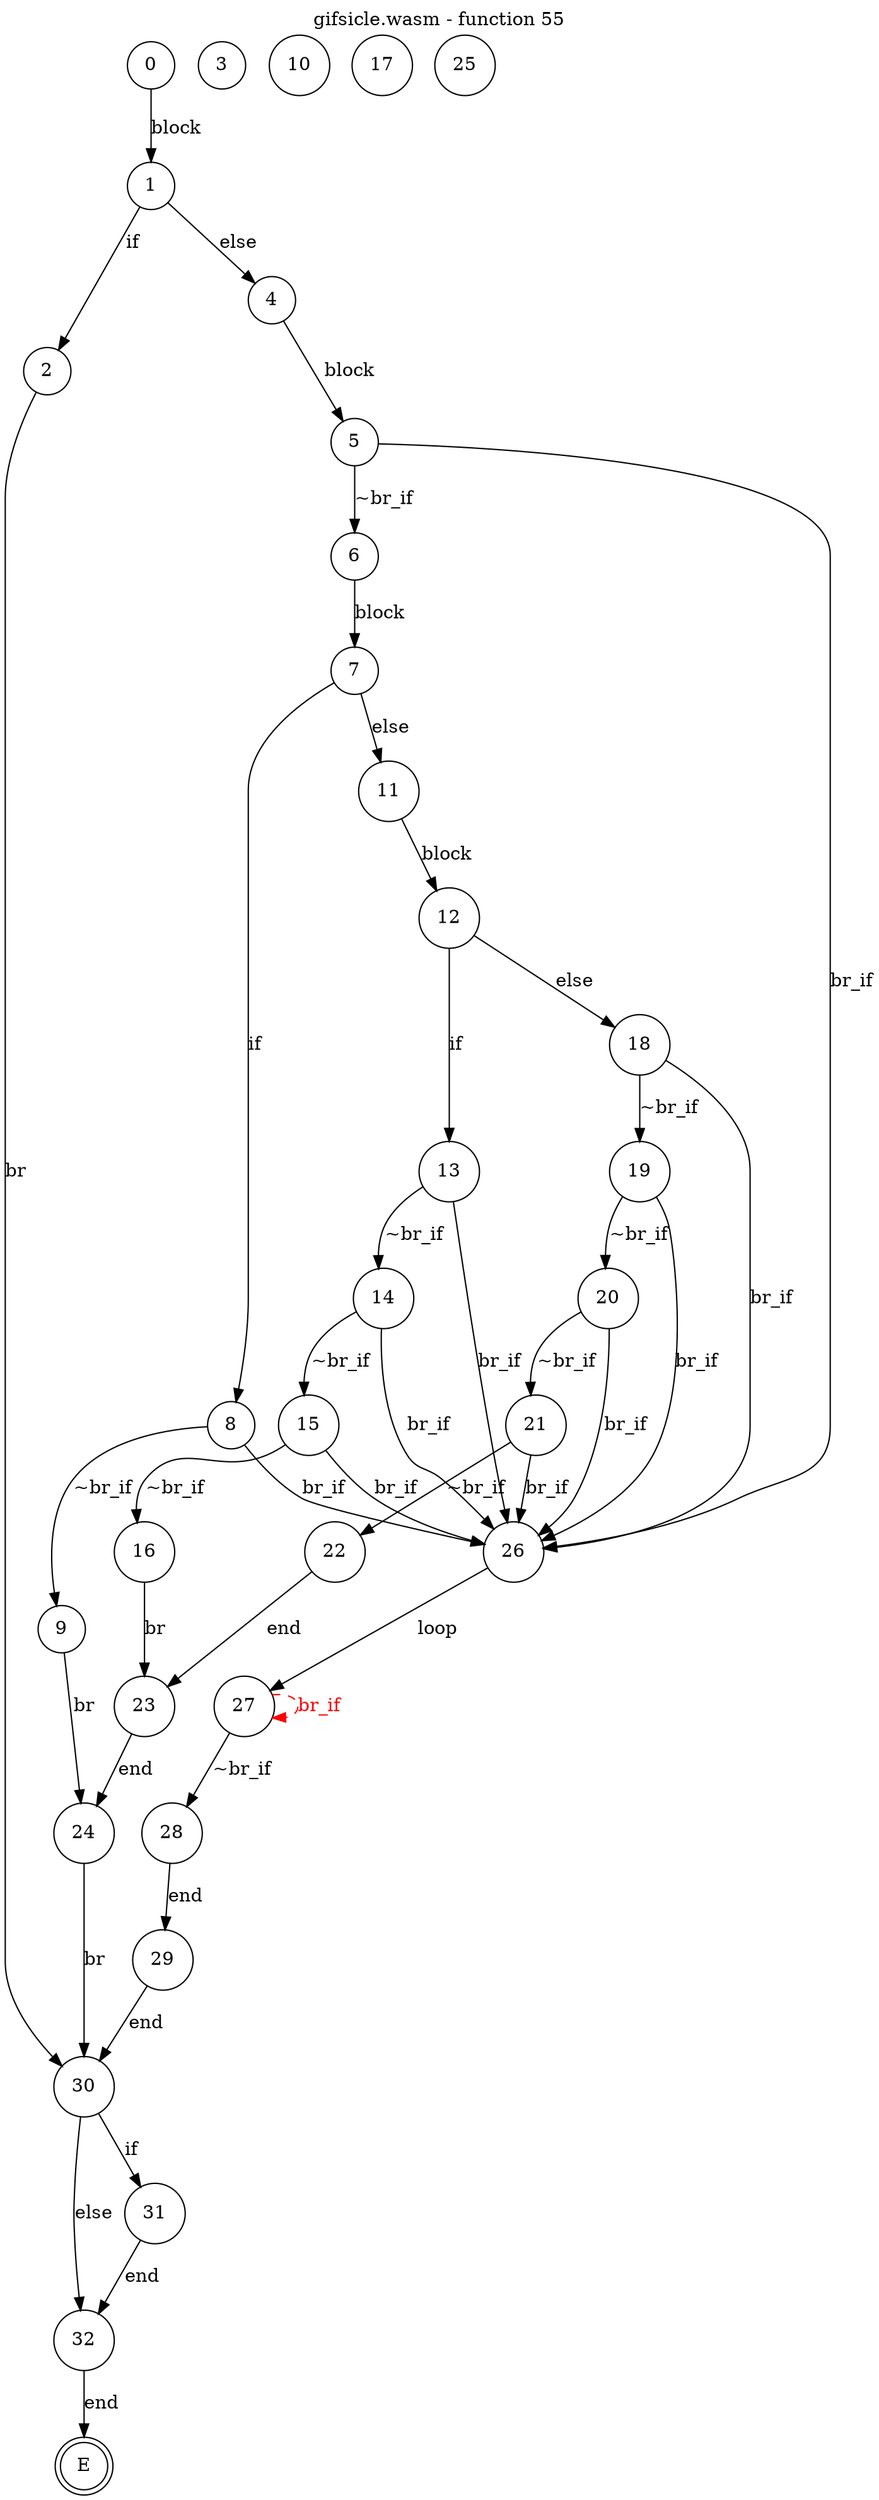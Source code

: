 digraph finite_state_machine {
    label = "gifsicle.wasm - function 55"
    labelloc =  t
    labelfontsize = 16
    labelfontcolor = black
    labelfontname = "Helvetica"
    node [shape = doublecircle]; E ;
node [shape=circle, fontcolor=black, style="", label="0"]0
node [shape=circle, fontcolor=black, style="", label="1"]1
node [shape=circle, fontcolor=black, style="", label="2"]2
node [shape=circle, fontcolor=black, style="", label="3"]3
node [shape=circle, fontcolor=black, style="", label="4"]4
node [shape=circle, fontcolor=black, style="", label="5"]5
node [shape=circle, fontcolor=black, style="", label="6"]6
node [shape=circle, fontcolor=black, style="", label="7"]7
node [shape=circle, fontcolor=black, style="", label="8"]8
node [shape=circle, fontcolor=black, style="", label="9"]9
node [shape=circle, fontcolor=black, style="", label="10"]10
node [shape=circle, fontcolor=black, style="", label="11"]11
node [shape=circle, fontcolor=black, style="", label="12"]12
node [shape=circle, fontcolor=black, style="", label="13"]13
node [shape=circle, fontcolor=black, style="", label="14"]14
node [shape=circle, fontcolor=black, style="", label="15"]15
node [shape=circle, fontcolor=black, style="", label="16"]16
node [shape=circle, fontcolor=black, style="", label="17"]17
node [shape=circle, fontcolor=black, style="", label="18"]18
node [shape=circle, fontcolor=black, style="", label="19"]19
node [shape=circle, fontcolor=black, style="", label="20"]20
node [shape=circle, fontcolor=black, style="", label="21"]21
node [shape=circle, fontcolor=black, style="", label="22"]22
node [shape=circle, fontcolor=black, style="", label="23"]23
node [shape=circle, fontcolor=black, style="", label="24"]24
node [shape=circle, fontcolor=black, style="", label="25"]25
node [shape=circle, fontcolor=black, style="", label="26"]26
node [shape=circle, fontcolor=black, style="", label="27"]27
node [shape=circle, fontcolor=black, style="", label="28"]28
node [shape=circle, fontcolor=black, style="", label="29"]29
node [shape=circle, fontcolor=black, style="", label="30"]30
node [shape=circle, fontcolor=black, style="", label="31"]31
node [shape=circle, fontcolor=black, style="", label="32"]32
node [shape=circle, fontcolor=black, style="", label="E"]E
    0 -> 1[label="block"];
    1 -> 2[label="if"];
    1 -> 4[label="else"];
    2 -> 30[label="br"];
    4 -> 5[label="block"];
    5 -> 6[label="~br_if"];
    5 -> 26[label="br_if"];
    6 -> 7[label="block"];
    7 -> 8[label="if"];
    7 -> 11[label="else"];
    8 -> 9[label="~br_if"];
    8 -> 26[label="br_if"];
    9 -> 24[label="br"];
    11 -> 12[label="block"];
    12 -> 13[label="if"];
    12 -> 18[label="else"];
    13 -> 14[label="~br_if"];
    13 -> 26[label="br_if"];
    14 -> 15[label="~br_if"];
    14 -> 26[label="br_if"];
    15 -> 16[label="~br_if"];
    15 -> 26[label="br_if"];
    16 -> 23[label="br"];
    18 -> 19[label="~br_if"];
    18 -> 26[label="br_if"];
    19 -> 20[label="~br_if"];
    19 -> 26[label="br_if"];
    20 -> 21[label="~br_if"];
    20 -> 26[label="br_if"];
    21 -> 22[label="~br_if"];
    21 -> 26[label="br_if"];
    22 -> 23[label="end"];
    23 -> 24[label="end"];
    24 -> 30[label="br"];
    26 -> 27[label="loop"];
    27 -> 28[label="~br_if"];
    27 -> 27[style="dashed" color="red" fontcolor="red" label="br_if"];
    28 -> 29[label="end"];
    29 -> 30[label="end"];
    30 -> 31[label="if"];
    30 -> 32[label="else"];
    31 -> 32[label="end"];
    32 -> E[label="end"];
}
